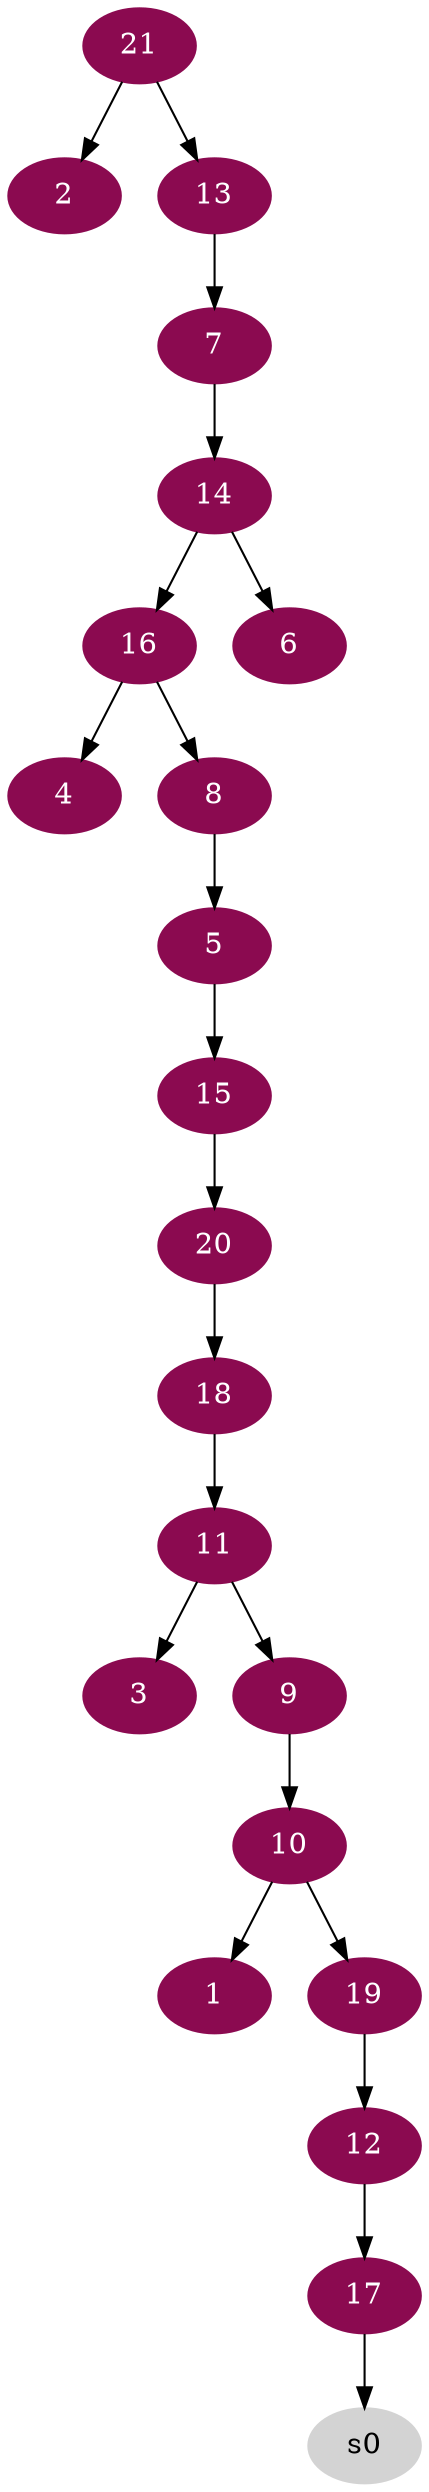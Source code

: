 digraph G {
node [color=deeppink4, style=filled, fontcolor=white];
10 -> 1;
21 -> 2;
11 -> 3;
16 -> 4;
8 -> 5;
14 -> 6;
13 -> 7;
16 -> 8;
11 -> 9;
9 -> 10;
18 -> 11;
19 -> 12;
21 -> 13;
7 -> 14;
5 -> 15;
14 -> 16;
12 -> 17;
20 -> 18;
10 -> 19;
15 -> 20;
node [color=lightgrey, style=filled, fontcolor=black];
17 -> s0;
}
